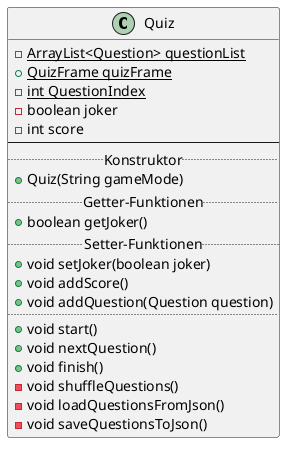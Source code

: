 @startuml
class Quiz {
-{static}ArrayList<Question> questionList
+{static}QuizFrame quizFrame
-{static}int QuestionIndex
-boolean joker
-int score
--
..Konstruktor..
+Quiz(String gameMode)
..Getter-Funktionen..
+boolean getJoker()
..Setter-Funktionen..
+void setJoker(boolean joker)
+void addScore()
+void addQuestion(Question question)
..
+void start()
+void nextQuestion()
+void finish()
-void shuffleQuestions()
-void loadQuestionsFromJson()
-void saveQuestionsToJson()
}
@enduml